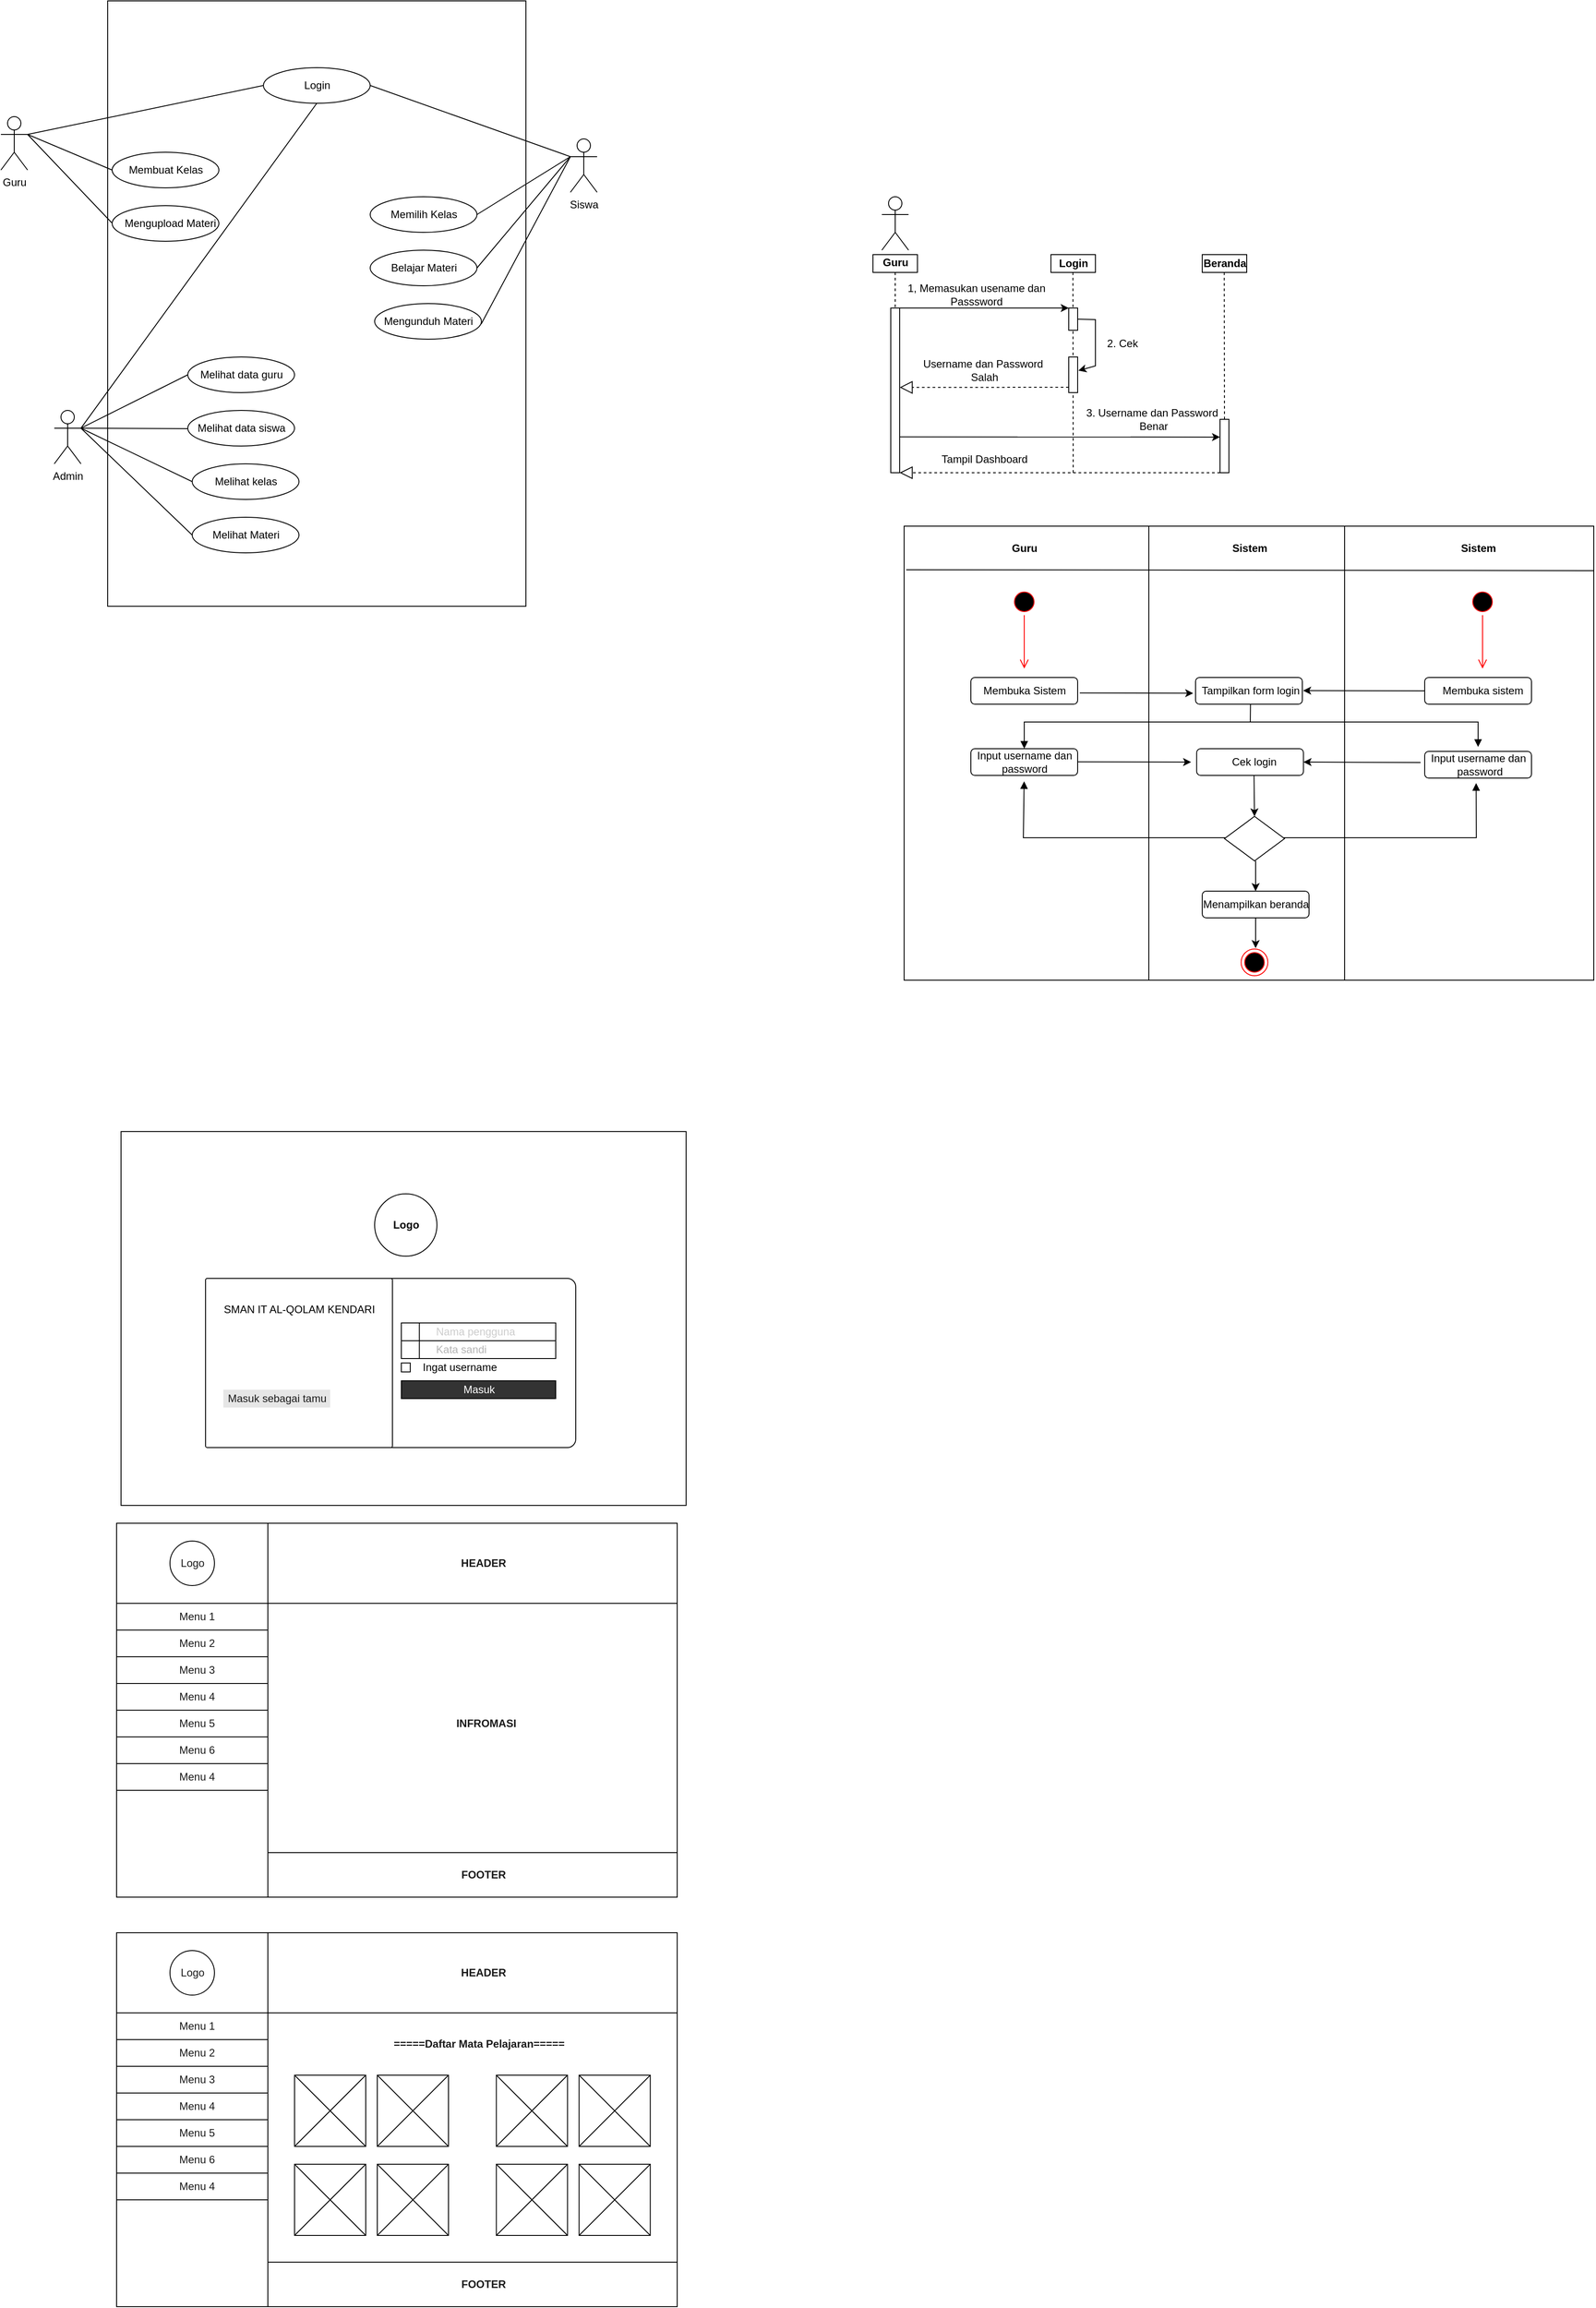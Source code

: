 <mxfile version="20.0.4" type="github">
  <diagram id="RQCkNrwS1ricLg5yq2hg" name="Page-1">
    <mxGraphModel dx="1210" dy="694" grid="1" gridSize="10" guides="1" tooltips="1" connect="1" arrows="1" fold="1" page="1" pageScale="1" pageWidth="827" pageHeight="1169" math="0" shadow="0">
      <root>
        <mxCell id="0" />
        <mxCell id="1" parent="0" />
        <mxCell id="ZOC9NtiNdPnqXjiqkdNN-46" value="" style="rounded=0;whiteSpace=wrap;html=1;" vertex="1" parent="1">
          <mxGeometry x="1090" y="355" width="50" height="20" as="geometry" />
        </mxCell>
        <mxCell id="ZOC9NtiNdPnqXjiqkdNN-1" value="Guru" style="shape=umlActor;verticalLabelPosition=bottom;verticalAlign=top;html=1;outlineConnect=0;" vertex="1" parent="1">
          <mxGeometry x="110" y="200" width="30" height="60" as="geometry" />
        </mxCell>
        <mxCell id="ZOC9NtiNdPnqXjiqkdNN-3" value="" style="rounded=0;whiteSpace=wrap;html=1;" vertex="1" parent="1">
          <mxGeometry x="230" y="70" width="470" height="680" as="geometry" />
        </mxCell>
        <mxCell id="ZOC9NtiNdPnqXjiqkdNN-5" value="" style="ellipse;whiteSpace=wrap;html=1;" vertex="1" parent="1">
          <mxGeometry x="405" y="145" width="120" height="40" as="geometry" />
        </mxCell>
        <mxCell id="ZOC9NtiNdPnqXjiqkdNN-7" value="Login" style="text;html=1;resizable=0;autosize=1;align=center;verticalAlign=middle;points=[];rounded=0;" vertex="1" parent="1">
          <mxGeometry x="440" y="150" width="50" height="30" as="geometry" />
        </mxCell>
        <mxCell id="ZOC9NtiNdPnqXjiqkdNN-8" value="" style="ellipse;whiteSpace=wrap;html=1;" vertex="1" parent="1">
          <mxGeometry x="235" y="240" width="120" height="40" as="geometry" />
        </mxCell>
        <mxCell id="ZOC9NtiNdPnqXjiqkdNN-9" value="Membuat Kelas" style="text;html=1;resizable=0;autosize=1;align=center;verticalAlign=middle;points=[];rounded=0;" vertex="1" parent="1">
          <mxGeometry x="240" y="245" width="110" height="30" as="geometry" />
        </mxCell>
        <mxCell id="ZOC9NtiNdPnqXjiqkdNN-11" value="" style="ellipse;whiteSpace=wrap;html=1;" vertex="1" parent="1">
          <mxGeometry x="235" y="300" width="120" height="40" as="geometry" />
        </mxCell>
        <mxCell id="ZOC9NtiNdPnqXjiqkdNN-10" value="Mengupload Materi" style="text;html=1;resizable=0;autosize=1;align=center;verticalAlign=middle;points=[];rounded=0;" vertex="1" parent="1">
          <mxGeometry x="235" y="305" width="130" height="30" as="geometry" />
        </mxCell>
        <mxCell id="ZOC9NtiNdPnqXjiqkdNN-12" value="" style="ellipse;whiteSpace=wrap;html=1;" vertex="1" parent="1">
          <mxGeometry x="525" y="290" width="120" height="40" as="geometry" />
        </mxCell>
        <mxCell id="ZOC9NtiNdPnqXjiqkdNN-13" value="Memilih Kelas" style="text;html=1;resizable=0;autosize=1;align=center;verticalAlign=middle;points=[];rounded=0;" vertex="1" parent="1">
          <mxGeometry x="535" y="295" width="100" height="30" as="geometry" />
        </mxCell>
        <mxCell id="ZOC9NtiNdPnqXjiqkdNN-14" value="" style="ellipse;whiteSpace=wrap;html=1;" vertex="1" parent="1">
          <mxGeometry x="525" y="350" width="120" height="40" as="geometry" />
        </mxCell>
        <mxCell id="ZOC9NtiNdPnqXjiqkdNN-15" value="Belajar Materi" style="text;html=1;resizable=0;autosize=1;align=center;verticalAlign=middle;points=[];rounded=0;" vertex="1" parent="1">
          <mxGeometry x="535" y="355" width="100" height="30" as="geometry" />
        </mxCell>
        <mxCell id="ZOC9NtiNdPnqXjiqkdNN-17" value="" style="ellipse;whiteSpace=wrap;html=1;" vertex="1" parent="1">
          <mxGeometry x="530" y="410" width="120" height="40" as="geometry" />
        </mxCell>
        <mxCell id="ZOC9NtiNdPnqXjiqkdNN-18" value="Mengunduh Materi" style="text;html=1;resizable=0;autosize=1;align=center;verticalAlign=middle;points=[];rounded=0;" vertex="1" parent="1">
          <mxGeometry x="530" y="415" width="120" height="30" as="geometry" />
        </mxCell>
        <mxCell id="ZOC9NtiNdPnqXjiqkdNN-19" value="Siswa" style="shape=umlActor;verticalLabelPosition=bottom;verticalAlign=top;html=1;outlineConnect=0;" vertex="1" parent="1">
          <mxGeometry x="750" y="225" width="30" height="60" as="geometry" />
        </mxCell>
        <mxCell id="ZOC9NtiNdPnqXjiqkdNN-20" value="Admin" style="shape=umlActor;verticalLabelPosition=bottom;verticalAlign=top;html=1;outlineConnect=0;" vertex="1" parent="1">
          <mxGeometry x="170" y="530" width="30" height="60" as="geometry" />
        </mxCell>
        <mxCell id="ZOC9NtiNdPnqXjiqkdNN-21" value="" style="ellipse;whiteSpace=wrap;html=1;" vertex="1" parent="1">
          <mxGeometry x="320" y="470" width="120" height="40" as="geometry" />
        </mxCell>
        <mxCell id="ZOC9NtiNdPnqXjiqkdNN-22" value="Melihat data guru" style="text;html=1;resizable=0;autosize=1;align=center;verticalAlign=middle;points=[];rounded=0;" vertex="1" parent="1">
          <mxGeometry x="320" y="475" width="120" height="30" as="geometry" />
        </mxCell>
        <mxCell id="ZOC9NtiNdPnqXjiqkdNN-23" value="" style="ellipse;whiteSpace=wrap;html=1;" vertex="1" parent="1">
          <mxGeometry x="320" y="530" width="120" height="40" as="geometry" />
        </mxCell>
        <mxCell id="ZOC9NtiNdPnqXjiqkdNN-24" value="Melihat data siswa" style="text;html=1;resizable=0;autosize=1;align=center;verticalAlign=middle;points=[];rounded=0;" vertex="1" parent="1">
          <mxGeometry x="320" y="535" width="120" height="30" as="geometry" />
        </mxCell>
        <mxCell id="ZOC9NtiNdPnqXjiqkdNN-25" value="" style="ellipse;whiteSpace=wrap;html=1;" vertex="1" parent="1">
          <mxGeometry x="325" y="590" width="120" height="40" as="geometry" />
        </mxCell>
        <mxCell id="ZOC9NtiNdPnqXjiqkdNN-26" value="Melihat kelas" style="text;html=1;resizable=0;autosize=1;align=center;verticalAlign=middle;points=[];rounded=0;" vertex="1" parent="1">
          <mxGeometry x="340" y="595" width="90" height="30" as="geometry" />
        </mxCell>
        <mxCell id="ZOC9NtiNdPnqXjiqkdNN-27" value="" style="ellipse;whiteSpace=wrap;html=1;" vertex="1" parent="1">
          <mxGeometry x="325" y="650" width="120" height="40" as="geometry" />
        </mxCell>
        <mxCell id="ZOC9NtiNdPnqXjiqkdNN-28" value="Melihat Materi" style="text;html=1;resizable=0;autosize=1;align=center;verticalAlign=middle;points=[];rounded=0;" vertex="1" parent="1">
          <mxGeometry x="335" y="655" width="100" height="30" as="geometry" />
        </mxCell>
        <mxCell id="ZOC9NtiNdPnqXjiqkdNN-29" value="" style="endArrow=none;html=1;rounded=0;exitX=1;exitY=0.333;exitDx=0;exitDy=0;exitPerimeter=0;entryX=0.5;entryY=1;entryDx=0;entryDy=0;" edge="1" parent="1" source="ZOC9NtiNdPnqXjiqkdNN-20" target="ZOC9NtiNdPnqXjiqkdNN-5">
          <mxGeometry width="50" height="50" relative="1" as="geometry">
            <mxPoint x="340" y="450" as="sourcePoint" />
            <mxPoint x="390" y="400" as="targetPoint" />
          </mxGeometry>
        </mxCell>
        <mxCell id="ZOC9NtiNdPnqXjiqkdNN-31" value="" style="endArrow=none;html=1;rounded=0;exitX=1;exitY=0.333;exitDx=0;exitDy=0;exitPerimeter=0;entryX=0;entryY=0.5;entryDx=0;entryDy=0;" edge="1" parent="1" source="ZOC9NtiNdPnqXjiqkdNN-1" target="ZOC9NtiNdPnqXjiqkdNN-8">
          <mxGeometry width="50" height="50" relative="1" as="geometry">
            <mxPoint x="320" y="410" as="sourcePoint" />
            <mxPoint x="370" y="360" as="targetPoint" />
          </mxGeometry>
        </mxCell>
        <mxCell id="ZOC9NtiNdPnqXjiqkdNN-32" value="" style="endArrow=none;html=1;rounded=0;entryX=-0.003;entryY=0.474;entryDx=0;entryDy=0;entryPerimeter=0;" edge="1" parent="1" target="ZOC9NtiNdPnqXjiqkdNN-10">
          <mxGeometry width="50" height="50" relative="1" as="geometry">
            <mxPoint x="140" y="220" as="sourcePoint" />
            <mxPoint x="245.0" y="270" as="targetPoint" />
          </mxGeometry>
        </mxCell>
        <mxCell id="ZOC9NtiNdPnqXjiqkdNN-33" value="" style="endArrow=none;html=1;rounded=0;entryX=0;entryY=0.5;entryDx=0;entryDy=0;" edge="1" parent="1" target="ZOC9NtiNdPnqXjiqkdNN-5">
          <mxGeometry width="50" height="50" relative="1" as="geometry">
            <mxPoint x="140" y="220" as="sourcePoint" />
            <mxPoint x="245" y="270" as="targetPoint" />
          </mxGeometry>
        </mxCell>
        <mxCell id="ZOC9NtiNdPnqXjiqkdNN-35" value="" style="endArrow=none;html=1;rounded=0;entryX=0;entryY=0.333;entryDx=0;entryDy=0;entryPerimeter=0;exitX=0.998;exitY=0.6;exitDx=0;exitDy=0;exitPerimeter=0;" edge="1" parent="1" source="ZOC9NtiNdPnqXjiqkdNN-18" target="ZOC9NtiNdPnqXjiqkdNN-19">
          <mxGeometry width="50" height="50" relative="1" as="geometry">
            <mxPoint x="390" y="380" as="sourcePoint" />
            <mxPoint x="440" y="330" as="targetPoint" />
          </mxGeometry>
        </mxCell>
        <mxCell id="ZOC9NtiNdPnqXjiqkdNN-36" value="" style="endArrow=none;html=1;rounded=0;entryX=0;entryY=0.333;entryDx=0;entryDy=0;entryPerimeter=0;exitX=1;exitY=0.5;exitDx=0;exitDy=0;" edge="1" parent="1" source="ZOC9NtiNdPnqXjiqkdNN-14" target="ZOC9NtiNdPnqXjiqkdNN-19">
          <mxGeometry width="50" height="50" relative="1" as="geometry">
            <mxPoint x="390" y="380" as="sourcePoint" />
            <mxPoint x="440" y="330" as="targetPoint" />
          </mxGeometry>
        </mxCell>
        <mxCell id="ZOC9NtiNdPnqXjiqkdNN-37" value="" style="endArrow=none;html=1;rounded=0;entryX=0;entryY=0.333;entryDx=0;entryDy=0;entryPerimeter=0;exitX=1;exitY=0.5;exitDx=0;exitDy=0;" edge="1" parent="1" source="ZOC9NtiNdPnqXjiqkdNN-12" target="ZOC9NtiNdPnqXjiqkdNN-19">
          <mxGeometry width="50" height="50" relative="1" as="geometry">
            <mxPoint x="390" y="380" as="sourcePoint" />
            <mxPoint x="440" y="330" as="targetPoint" />
          </mxGeometry>
        </mxCell>
        <mxCell id="ZOC9NtiNdPnqXjiqkdNN-38" value="" style="endArrow=none;html=1;rounded=0;exitX=1;exitY=0.333;exitDx=0;exitDy=0;exitPerimeter=0;" edge="1" parent="1" source="ZOC9NtiNdPnqXjiqkdNN-20">
          <mxGeometry width="50" height="50" relative="1" as="geometry">
            <mxPoint x="350" y="500" as="sourcePoint" />
            <mxPoint x="320" y="490" as="targetPoint" />
          </mxGeometry>
        </mxCell>
        <mxCell id="ZOC9NtiNdPnqXjiqkdNN-39" value="" style="endArrow=none;html=1;rounded=0;entryX=0.004;entryY=0.515;entryDx=0;entryDy=0;entryPerimeter=0;" edge="1" parent="1" target="ZOC9NtiNdPnqXjiqkdNN-24">
          <mxGeometry width="50" height="50" relative="1" as="geometry">
            <mxPoint x="200" y="550" as="sourcePoint" />
            <mxPoint x="330" y="500" as="targetPoint" />
          </mxGeometry>
        </mxCell>
        <mxCell id="ZOC9NtiNdPnqXjiqkdNN-40" value="" style="endArrow=none;html=1;rounded=0;entryX=0;entryY=0.5;entryDx=0;entryDy=0;" edge="1" parent="1" target="ZOC9NtiNdPnqXjiqkdNN-25">
          <mxGeometry width="50" height="50" relative="1" as="geometry">
            <mxPoint x="200" y="550" as="sourcePoint" />
            <mxPoint x="340" y="510" as="targetPoint" />
          </mxGeometry>
        </mxCell>
        <mxCell id="ZOC9NtiNdPnqXjiqkdNN-41" value="" style="endArrow=none;html=1;rounded=0;entryX=0;entryY=0.5;entryDx=0;entryDy=0;" edge="1" parent="1" target="ZOC9NtiNdPnqXjiqkdNN-27">
          <mxGeometry width="50" height="50" relative="1" as="geometry">
            <mxPoint x="200" y="550" as="sourcePoint" />
            <mxPoint x="350" y="520" as="targetPoint" />
          </mxGeometry>
        </mxCell>
        <mxCell id="ZOC9NtiNdPnqXjiqkdNN-42" value="" style="endArrow=none;html=1;rounded=0;exitX=1;exitY=0.5;exitDx=0;exitDy=0;entryX=0;entryY=0.333;entryDx=0;entryDy=0;entryPerimeter=0;" edge="1" parent="1" source="ZOC9NtiNdPnqXjiqkdNN-5" target="ZOC9NtiNdPnqXjiqkdNN-19">
          <mxGeometry width="50" height="50" relative="1" as="geometry">
            <mxPoint x="655.0" y="320" as="sourcePoint" />
            <mxPoint x="740" y="240" as="targetPoint" />
          </mxGeometry>
        </mxCell>
        <mxCell id="ZOC9NtiNdPnqXjiqkdNN-43" value="&lt;b&gt;Guru&lt;/b&gt;" style="shape=umlActor;verticalLabelPosition=bottom;verticalAlign=top;html=1;outlineConnect=0;" vertex="1" parent="1">
          <mxGeometry x="1100" y="290" width="30" height="60" as="geometry" />
        </mxCell>
        <mxCell id="ZOC9NtiNdPnqXjiqkdNN-47" value="" style="rounded=0;whiteSpace=wrap;html=1;" vertex="1" parent="1">
          <mxGeometry x="1290" y="355" width="50" height="20" as="geometry" />
        </mxCell>
        <mxCell id="ZOC9NtiNdPnqXjiqkdNN-48" value="&lt;b&gt;Login&lt;/b&gt;" style="text;html=1;resizable=0;autosize=1;align=center;verticalAlign=middle;points=[];fillColor=none;strokeColor=none;rounded=0;" vertex="1" parent="1">
          <mxGeometry x="1285" y="350" width="60" height="30" as="geometry" />
        </mxCell>
        <mxCell id="ZOC9NtiNdPnqXjiqkdNN-49" value="" style="rounded=0;whiteSpace=wrap;html=1;" vertex="1" parent="1">
          <mxGeometry x="1460" y="355" width="50" height="20" as="geometry" />
        </mxCell>
        <mxCell id="ZOC9NtiNdPnqXjiqkdNN-50" value="&lt;b&gt;Beranda&lt;/b&gt;" style="text;html=1;resizable=0;autosize=1;align=center;verticalAlign=middle;points=[];fillColor=none;strokeColor=none;rounded=0;" vertex="1" parent="1">
          <mxGeometry x="1450" y="350" width="70" height="30" as="geometry" />
        </mxCell>
        <mxCell id="ZOC9NtiNdPnqXjiqkdNN-51" value="" style="endArrow=none;dashed=1;html=1;rounded=0;entryX=0.5;entryY=1;entryDx=0;entryDy=0;" edge="1" parent="1" target="ZOC9NtiNdPnqXjiqkdNN-46">
          <mxGeometry width="50" height="50" relative="1" as="geometry">
            <mxPoint x="1115" y="420" as="sourcePoint" />
            <mxPoint x="1230" y="350" as="targetPoint" />
          </mxGeometry>
        </mxCell>
        <mxCell id="ZOC9NtiNdPnqXjiqkdNN-52" value="" style="rounded=0;whiteSpace=wrap;html=1;" vertex="1" parent="1">
          <mxGeometry x="1110" y="415" width="10" height="185" as="geometry" />
        </mxCell>
        <mxCell id="ZOC9NtiNdPnqXjiqkdNN-53" value="" style="endArrow=classic;html=1;rounded=0;exitX=1;exitY=0;exitDx=0;exitDy=0;" edge="1" parent="1" source="ZOC9NtiNdPnqXjiqkdNN-52">
          <mxGeometry width="50" height="50" relative="1" as="geometry">
            <mxPoint x="1180" y="480" as="sourcePoint" />
            <mxPoint x="1310" y="415" as="targetPoint" />
          </mxGeometry>
        </mxCell>
        <mxCell id="ZOC9NtiNdPnqXjiqkdNN-54" value="" style="endArrow=none;dashed=1;html=1;rounded=0;entryX=0.5;entryY=1;entryDx=0;entryDy=0;" edge="1" parent="1">
          <mxGeometry width="50" height="50" relative="1" as="geometry">
            <mxPoint x="1315" y="600" as="sourcePoint" />
            <mxPoint x="1314.72" y="375" as="targetPoint" />
          </mxGeometry>
        </mxCell>
        <mxCell id="ZOC9NtiNdPnqXjiqkdNN-55" value="" style="rounded=0;whiteSpace=wrap;html=1;" vertex="1" parent="1">
          <mxGeometry x="1310" y="415" width="10" height="25" as="geometry" />
        </mxCell>
        <mxCell id="ZOC9NtiNdPnqXjiqkdNN-56" value="" style="rounded=0;whiteSpace=wrap;html=1;" vertex="1" parent="1">
          <mxGeometry x="1310" y="470" width="10" height="40" as="geometry" />
        </mxCell>
        <mxCell id="ZOC9NtiNdPnqXjiqkdNN-57" value="" style="endArrow=classic;html=1;rounded=0;entryX=1.08;entryY=0.382;entryDx=0;entryDy=0;exitX=1;exitY=0.5;exitDx=0;exitDy=0;entryPerimeter=0;" edge="1" parent="1" source="ZOC9NtiNdPnqXjiqkdNN-55" target="ZOC9NtiNdPnqXjiqkdNN-56">
          <mxGeometry width="50" height="50" relative="1" as="geometry">
            <mxPoint x="1280" y="430" as="sourcePoint" />
            <mxPoint x="1320" y="425" as="targetPoint" />
            <Array as="points">
              <mxPoint x="1340" y="428" />
              <mxPoint x="1340" y="480" />
            </Array>
          </mxGeometry>
        </mxCell>
        <mxCell id="ZOC9NtiNdPnqXjiqkdNN-59" value="" style="endArrow=none;dashed=1;html=1;rounded=0;entryX=0.5;entryY=1;entryDx=0;entryDy=0;" edge="1" parent="1">
          <mxGeometry width="50" height="50" relative="1" as="geometry">
            <mxPoint x="1485" y="540" as="sourcePoint" />
            <mxPoint x="1484.73" y="375" as="targetPoint" />
          </mxGeometry>
        </mxCell>
        <mxCell id="ZOC9NtiNdPnqXjiqkdNN-60" value="" style="rounded=0;whiteSpace=wrap;html=1;" vertex="1" parent="1">
          <mxGeometry x="1480" y="540" width="10" height="60" as="geometry" />
        </mxCell>
        <mxCell id="ZOC9NtiNdPnqXjiqkdNN-61" value="" style="endArrow=classic;html=1;rounded=0;exitX=1;exitY=0;exitDx=0;exitDy=0;entryX=0;entryY=0.333;entryDx=0;entryDy=0;entryPerimeter=0;" edge="1" parent="1" target="ZOC9NtiNdPnqXjiqkdNN-60">
          <mxGeometry width="50" height="50" relative="1" as="geometry">
            <mxPoint x="1120" y="559.73" as="sourcePoint" />
            <mxPoint x="1310" y="559.73" as="targetPoint" />
          </mxGeometry>
        </mxCell>
        <mxCell id="ZOC9NtiNdPnqXjiqkdNN-62" value="" style="endArrow=block;dashed=1;endFill=0;endSize=12;html=1;rounded=0;entryX=1;entryY=1;entryDx=0;entryDy=0;exitX=0;exitY=1;exitDx=0;exitDy=0;" edge="1" parent="1" source="ZOC9NtiNdPnqXjiqkdNN-60" target="ZOC9NtiNdPnqXjiqkdNN-52">
          <mxGeometry width="160" relative="1" as="geometry">
            <mxPoint x="1220" y="500" as="sourcePoint" />
            <mxPoint x="1380" y="500" as="targetPoint" />
          </mxGeometry>
        </mxCell>
        <mxCell id="ZOC9NtiNdPnqXjiqkdNN-63" value="1, Memasukan usename dan&lt;br&gt;&lt;div style=&quot;&quot;&gt;&lt;span style=&quot;background-color: initial;&quot;&gt;Passsword&lt;/span&gt;&lt;/div&gt;" style="text;html=1;resizable=0;autosize=1;align=center;verticalAlign=middle;points=[];fillColor=none;strokeColor=none;rounded=0;" vertex="1" parent="1">
          <mxGeometry x="1116" y="380" width="180" height="40" as="geometry" />
        </mxCell>
        <mxCell id="ZOC9NtiNdPnqXjiqkdNN-64" value="2. Cek" style="text;html=1;resizable=0;autosize=1;align=center;verticalAlign=middle;points=[];fillColor=none;strokeColor=none;rounded=0;" vertex="1" parent="1">
          <mxGeometry x="1340" y="440" width="60" height="30" as="geometry" />
        </mxCell>
        <mxCell id="ZOC9NtiNdPnqXjiqkdNN-66" value="&lt;div style=&quot;text-align: left;&quot;&gt;&lt;span style=&quot;background-color: initial;&quot;&gt;3. Username dan Password&amp;nbsp;&lt;/span&gt;&lt;/div&gt;&lt;div style=&quot;&quot;&gt;&lt;span style=&quot;background-color: initial;&quot;&gt;Benar&lt;/span&gt;&lt;/div&gt;" style="text;html=1;resizable=0;autosize=1;align=center;verticalAlign=middle;points=[];fillColor=none;strokeColor=none;rounded=0;" vertex="1" parent="1">
          <mxGeometry x="1320" y="520" width="170" height="40" as="geometry" />
        </mxCell>
        <mxCell id="ZOC9NtiNdPnqXjiqkdNN-67" value="&lt;div style=&quot;text-align: left;&quot;&gt;&lt;span style=&quot;background-color: initial;&quot;&gt;Username dan Password&amp;nbsp;&lt;/span&gt;&lt;/div&gt;&lt;div style=&quot;&quot;&gt;&lt;span style=&quot;background-color: initial;&quot;&gt;Salah&lt;/span&gt;&lt;/div&gt;" style="text;html=1;resizable=0;autosize=1;align=center;verticalAlign=middle;points=[];fillColor=none;strokeColor=none;rounded=0;" vertex="1" parent="1">
          <mxGeometry x="1135" y="465" width="160" height="40" as="geometry" />
        </mxCell>
        <mxCell id="ZOC9NtiNdPnqXjiqkdNN-68" value="" style="endArrow=block;dashed=1;endFill=0;endSize=12;html=1;rounded=0;entryX=1;entryY=1;entryDx=0;entryDy=0;" edge="1" parent="1">
          <mxGeometry width="160" relative="1" as="geometry">
            <mxPoint x="1310" y="504" as="sourcePoint" />
            <mxPoint x="1120" y="504.17" as="targetPoint" />
          </mxGeometry>
        </mxCell>
        <mxCell id="ZOC9NtiNdPnqXjiqkdNN-69" value="&lt;div style=&quot;text-align: left;&quot;&gt;Tampil Dashboard&lt;/div&gt;" style="text;html=1;resizable=0;autosize=1;align=center;verticalAlign=middle;points=[];fillColor=none;strokeColor=none;rounded=0;" vertex="1" parent="1">
          <mxGeometry x="1155" y="570" width="120" height="30" as="geometry" />
        </mxCell>
        <mxCell id="ZOC9NtiNdPnqXjiqkdNN-70" value="" style="rounded=0;whiteSpace=wrap;html=1;" vertex="1" parent="1">
          <mxGeometry x="1125" y="660" width="775" height="510" as="geometry" />
        </mxCell>
        <mxCell id="ZOC9NtiNdPnqXjiqkdNN-71" value="" style="endArrow=none;html=1;rounded=0;exitX=0.003;exitY=0.096;exitDx=0;exitDy=0;exitPerimeter=0;entryX=1;entryY=0.098;entryDx=0;entryDy=0;entryPerimeter=0;" edge="1" parent="1" source="ZOC9NtiNdPnqXjiqkdNN-70" target="ZOC9NtiNdPnqXjiqkdNN-70">
          <mxGeometry width="50" height="50" relative="1" as="geometry">
            <mxPoint x="1120" y="960" as="sourcePoint" />
            <mxPoint x="1170" y="910" as="targetPoint" />
          </mxGeometry>
        </mxCell>
        <mxCell id="ZOC9NtiNdPnqXjiqkdNN-72" value="" style="endArrow=none;html=1;rounded=0;" edge="1" parent="1" target="ZOC9NtiNdPnqXjiqkdNN-70">
          <mxGeometry width="50" height="50" relative="1" as="geometry">
            <mxPoint x="1400" y="1170" as="sourcePoint" />
            <mxPoint x="1330" y="910" as="targetPoint" />
            <Array as="points">
              <mxPoint x="1400" y="660" />
            </Array>
          </mxGeometry>
        </mxCell>
        <mxCell id="ZOC9NtiNdPnqXjiqkdNN-73" value="&lt;b&gt;Guru&lt;/b&gt;" style="text;html=1;resizable=0;autosize=1;align=center;verticalAlign=middle;points=[];fillColor=none;strokeColor=none;rounded=0;" vertex="1" parent="1">
          <mxGeometry x="1235" y="670" width="50" height="30" as="geometry" />
        </mxCell>
        <mxCell id="ZOC9NtiNdPnqXjiqkdNN-74" value="&lt;b&gt;Sistem&lt;/b&gt;" style="text;html=1;resizable=0;autosize=1;align=center;verticalAlign=middle;points=[];fillColor=none;strokeColor=none;rounded=0;" vertex="1" parent="1">
          <mxGeometry x="1482.5" y="670" width="60" height="30" as="geometry" />
        </mxCell>
        <mxCell id="ZOC9NtiNdPnqXjiqkdNN-75" value="&lt;b&gt;Sistem&lt;/b&gt;" style="text;html=1;resizable=0;autosize=1;align=center;verticalAlign=middle;points=[];fillColor=none;strokeColor=none;rounded=0;" vertex="1" parent="1">
          <mxGeometry x="1740" y="670" width="60" height="30" as="geometry" />
        </mxCell>
        <mxCell id="ZOC9NtiNdPnqXjiqkdNN-76" value="" style="endArrow=none;html=1;rounded=0;" edge="1" parent="1">
          <mxGeometry width="50" height="50" relative="1" as="geometry">
            <mxPoint x="1620" y="1170" as="sourcePoint" />
            <mxPoint x="1620" y="660" as="targetPoint" />
            <Array as="points">
              <mxPoint x="1620" y="660" />
            </Array>
          </mxGeometry>
        </mxCell>
        <mxCell id="ZOC9NtiNdPnqXjiqkdNN-80" value="" style="ellipse;html=1;shape=startState;fillColor=#000000;strokeColor=#ff0000;" vertex="1" parent="1">
          <mxGeometry x="1245" y="730" width="30" height="30" as="geometry" />
        </mxCell>
        <mxCell id="ZOC9NtiNdPnqXjiqkdNN-81" value="" style="edgeStyle=orthogonalEdgeStyle;html=1;verticalAlign=bottom;endArrow=open;endSize=8;strokeColor=#ff0000;rounded=0;" edge="1" source="ZOC9NtiNdPnqXjiqkdNN-80" parent="1">
          <mxGeometry relative="1" as="geometry">
            <mxPoint x="1260" y="820" as="targetPoint" />
          </mxGeometry>
        </mxCell>
        <mxCell id="ZOC9NtiNdPnqXjiqkdNN-84" value="" style="rounded=1;whiteSpace=wrap;html=1;" vertex="1" parent="1">
          <mxGeometry x="1200" y="830" width="120" height="30" as="geometry" />
        </mxCell>
        <mxCell id="ZOC9NtiNdPnqXjiqkdNN-85" value="Membuka Sistem" style="text;html=1;resizable=0;autosize=1;align=center;verticalAlign=middle;points=[];fillColor=none;strokeColor=none;rounded=0;" vertex="1" parent="1">
          <mxGeometry x="1200" y="830" width="120" height="30" as="geometry" />
        </mxCell>
        <mxCell id="ZOC9NtiNdPnqXjiqkdNN-90" value="" style="rounded=1;whiteSpace=wrap;html=1;" vertex="1" parent="1">
          <mxGeometry x="1200" y="910" width="120" height="30" as="geometry" />
        </mxCell>
        <mxCell id="ZOC9NtiNdPnqXjiqkdNN-88" value="Input username dan&lt;br&gt;password" style="text;html=1;resizable=0;autosize=1;align=center;verticalAlign=middle;points=[];fillColor=none;strokeColor=none;rounded=0;" vertex="1" parent="1">
          <mxGeometry x="1195" y="905" width="130" height="40" as="geometry" />
        </mxCell>
        <mxCell id="ZOC9NtiNdPnqXjiqkdNN-93" value="" style="rounded=1;whiteSpace=wrap;html=1;" vertex="1" parent="1">
          <mxGeometry x="1452.5" y="830" width="120" height="30" as="geometry" />
        </mxCell>
        <mxCell id="ZOC9NtiNdPnqXjiqkdNN-94" value="" style="rounded=1;whiteSpace=wrap;html=1;" vertex="1" parent="1">
          <mxGeometry x="1453.75" y="910" width="120" height="30" as="geometry" />
        </mxCell>
        <mxCell id="ZOC9NtiNdPnqXjiqkdNN-95" value="" style="rounded=1;whiteSpace=wrap;html=1;" vertex="1" parent="1">
          <mxGeometry x="1710" y="830" width="120" height="30" as="geometry" />
        </mxCell>
        <mxCell id="ZOC9NtiNdPnqXjiqkdNN-96" value="" style="rounded=1;whiteSpace=wrap;html=1;" vertex="1" parent="1">
          <mxGeometry x="1710" y="913" width="120" height="30" as="geometry" />
        </mxCell>
        <mxCell id="ZOC9NtiNdPnqXjiqkdNN-97" value="" style="rounded=1;whiteSpace=wrap;html=1;" vertex="1" parent="1">
          <mxGeometry x="1460" y="1070" width="120" height="30" as="geometry" />
        </mxCell>
        <mxCell id="ZOC9NtiNdPnqXjiqkdNN-99" value="Tampilkan form login" style="text;html=1;resizable=0;autosize=1;align=center;verticalAlign=middle;points=[];fillColor=none;strokeColor=none;rounded=0;" vertex="1" parent="1">
          <mxGeometry x="1448.75" y="830" width="130" height="30" as="geometry" />
        </mxCell>
        <mxCell id="ZOC9NtiNdPnqXjiqkdNN-100" value="Cek login" style="text;html=1;resizable=0;autosize=1;align=center;verticalAlign=middle;points=[];fillColor=none;strokeColor=none;rounded=0;" vertex="1" parent="1">
          <mxGeometry x="1482.5" y="910" width="70" height="30" as="geometry" />
        </mxCell>
        <mxCell id="ZOC9NtiNdPnqXjiqkdNN-101" value="Membuka sistem" style="text;html=1;resizable=0;autosize=1;align=center;verticalAlign=middle;points=[];fillColor=none;strokeColor=none;rounded=0;" vertex="1" parent="1">
          <mxGeometry x="1720" y="830" width="110" height="30" as="geometry" />
        </mxCell>
        <mxCell id="ZOC9NtiNdPnqXjiqkdNN-102" value="Input username dan&lt;br&gt;&amp;nbsp;password" style="text;html=1;resizable=0;autosize=1;align=center;verticalAlign=middle;points=[];fillColor=none;strokeColor=none;rounded=0;" vertex="1" parent="1">
          <mxGeometry x="1705" y="908" width="130" height="40" as="geometry" />
        </mxCell>
        <mxCell id="ZOC9NtiNdPnqXjiqkdNN-103" value="Menampilkan beranda" style="text;html=1;resizable=0;autosize=1;align=center;verticalAlign=middle;points=[];fillColor=none;strokeColor=none;rounded=0;" vertex="1" parent="1">
          <mxGeometry x="1450" y="1070" width="140" height="30" as="geometry" />
        </mxCell>
        <mxCell id="ZOC9NtiNdPnqXjiqkdNN-105" value="" style="endArrow=classic;html=1;rounded=0;exitX=1.02;exitY=0.58;exitDx=0;exitDy=0;exitPerimeter=0;entryX=0.009;entryY=0.59;entryDx=0;entryDy=0;entryPerimeter=0;" edge="1" parent="1" source="ZOC9NtiNdPnqXjiqkdNN-85" target="ZOC9NtiNdPnqXjiqkdNN-99">
          <mxGeometry width="50" height="50" relative="1" as="geometry">
            <mxPoint x="1402.5" y="890" as="sourcePoint" />
            <mxPoint x="1452.5" y="840" as="targetPoint" />
          </mxGeometry>
        </mxCell>
        <mxCell id="ZOC9NtiNdPnqXjiqkdNN-106" value="" style="endArrow=classic;html=1;rounded=0;exitX=1.02;exitY=0.58;exitDx=0;exitDy=0;exitPerimeter=0;entryX=0.009;entryY=0.59;entryDx=0;entryDy=0;entryPerimeter=0;" edge="1" parent="1">
          <mxGeometry width="50" height="50" relative="1" as="geometry">
            <mxPoint x="1320" y="924.73" as="sourcePoint" />
            <mxPoint x="1447.52" y="925.03" as="targetPoint" />
          </mxGeometry>
        </mxCell>
        <mxCell id="ZOC9NtiNdPnqXjiqkdNN-107" value="" style="endArrow=classic;html=1;rounded=0;exitX=0.003;exitY=0.436;exitDx=0;exitDy=0;exitPerimeter=0;entryX=1;entryY=0.5;entryDx=0;entryDy=0;" edge="1" parent="1" source="ZOC9NtiNdPnqXjiqkdNN-102" target="ZOC9NtiNdPnqXjiqkdNN-94">
          <mxGeometry width="50" height="50" relative="1" as="geometry">
            <mxPoint x="1592.48" y="924.73" as="sourcePoint" />
            <mxPoint x="1720" y="925.03" as="targetPoint" />
          </mxGeometry>
        </mxCell>
        <mxCell id="ZOC9NtiNdPnqXjiqkdNN-108" value="" style="endArrow=classic;html=1;rounded=0;exitX=0;exitY=0.5;exitDx=0;exitDy=0;entryX=1;entryY=0.5;entryDx=0;entryDy=0;" edge="1" parent="1" source="ZOC9NtiNdPnqXjiqkdNN-95">
          <mxGeometry width="50" height="50" relative="1" as="geometry">
            <mxPoint x="1705.0" y="845.2" as="sourcePoint" />
            <mxPoint x="1573.36" y="844.76" as="targetPoint" />
          </mxGeometry>
        </mxCell>
        <mxCell id="ZOC9NtiNdPnqXjiqkdNN-109" value="" style="ellipse;html=1;shape=startState;fillColor=#000000;strokeColor=#ff0000;" vertex="1" parent="1">
          <mxGeometry x="1760" y="730" width="30" height="30" as="geometry" />
        </mxCell>
        <mxCell id="ZOC9NtiNdPnqXjiqkdNN-110" value="" style="edgeStyle=orthogonalEdgeStyle;html=1;verticalAlign=bottom;endArrow=open;endSize=8;strokeColor=#ff0000;rounded=0;" edge="1" parent="1" source="ZOC9NtiNdPnqXjiqkdNN-109">
          <mxGeometry relative="1" as="geometry">
            <mxPoint x="1775" y="820" as="targetPoint" />
          </mxGeometry>
        </mxCell>
        <mxCell id="ZOC9NtiNdPnqXjiqkdNN-111" value="" style="endArrow=block;startArrow=block;endFill=1;startFill=1;html=1;rounded=0;" edge="1" parent="1" target="ZOC9NtiNdPnqXjiqkdNN-102">
          <mxGeometry width="160" relative="1" as="geometry">
            <mxPoint x="1260" y="910" as="sourcePoint" />
            <mxPoint x="1420" y="910" as="targetPoint" />
            <Array as="points">
              <mxPoint x="1260" y="880" />
              <mxPoint x="1770" y="880" />
            </Array>
          </mxGeometry>
        </mxCell>
        <mxCell id="ZOC9NtiNdPnqXjiqkdNN-112" value="" style="endArrow=block;startArrow=block;endFill=1;startFill=1;html=1;rounded=0;exitX=0.499;exitY=1.04;exitDx=0;exitDy=0;exitPerimeter=0;entryX=0.483;entryY=1.015;entryDx=0;entryDy=0;entryPerimeter=0;" edge="1" parent="1" source="ZOC9NtiNdPnqXjiqkdNN-88" target="ZOC9NtiNdPnqXjiqkdNN-102">
          <mxGeometry width="160" relative="1" as="geometry">
            <mxPoint x="1258.75" y="1000" as="sourcePoint" />
            <mxPoint x="1768.75" y="998" as="targetPoint" />
            <Array as="points">
              <mxPoint x="1259" y="1010" />
              <mxPoint x="1768" y="1010" />
            </Array>
          </mxGeometry>
        </mxCell>
        <mxCell id="ZOC9NtiNdPnqXjiqkdNN-98" value="" style="strokeWidth=1;html=1;shape=mxgraph.flowchart.decision;whiteSpace=wrap;strokeColor=default;" vertex="1" parent="1">
          <mxGeometry x="1485" y="986" width="67.5" height="50" as="geometry" />
        </mxCell>
        <mxCell id="ZOC9NtiNdPnqXjiqkdNN-116" value="" style="ellipse;html=1;shape=endState;fillColor=#000000;strokeColor=#ff0000;" vertex="1" parent="1">
          <mxGeometry x="1503.75" y="1135" width="30" height="30" as="geometry" />
        </mxCell>
        <mxCell id="ZOC9NtiNdPnqXjiqkdNN-117" value="" style="endArrow=none;html=1;rounded=0;entryX=0.496;entryY=0.999;entryDx=0;entryDy=0;entryPerimeter=0;" edge="1" parent="1">
          <mxGeometry width="50" height="50" relative="1" as="geometry">
            <mxPoint x="1514" y="880" as="sourcePoint" />
            <mxPoint x="1514.23" y="859.97" as="targetPoint" />
          </mxGeometry>
        </mxCell>
        <mxCell id="ZOC9NtiNdPnqXjiqkdNN-118" value="" style="endArrow=classic;html=1;rounded=0;entryX=0.5;entryY=0;entryDx=0;entryDy=0;entryPerimeter=0;exitX=0.51;exitY=0.987;exitDx=0;exitDy=0;exitPerimeter=0;" edge="1" parent="1" source="ZOC9NtiNdPnqXjiqkdNN-100" target="ZOC9NtiNdPnqXjiqkdNN-98">
          <mxGeometry width="50" height="50" relative="1" as="geometry">
            <mxPoint x="1370" y="920" as="sourcePoint" />
            <mxPoint x="1420" y="870" as="targetPoint" />
          </mxGeometry>
        </mxCell>
        <mxCell id="ZOC9NtiNdPnqXjiqkdNN-119" value="" style="endArrow=classic;html=1;rounded=0;" edge="1" parent="1">
          <mxGeometry width="50" height="50" relative="1" as="geometry">
            <mxPoint x="1520" y="1036" as="sourcePoint" />
            <mxPoint x="1520" y="1070" as="targetPoint" />
          </mxGeometry>
        </mxCell>
        <mxCell id="ZOC9NtiNdPnqXjiqkdNN-120" value="" style="endArrow=classic;html=1;rounded=0;" edge="1" parent="1">
          <mxGeometry width="50" height="50" relative="1" as="geometry">
            <mxPoint x="1520.0" y="1100" as="sourcePoint" />
            <mxPoint x="1520.0" y="1134" as="targetPoint" />
          </mxGeometry>
        </mxCell>
        <mxCell id="ZOC9NtiNdPnqXjiqkdNN-121" value="" style="rounded=0;whiteSpace=wrap;html=1;strokeColor=default;strokeWidth=1;" vertex="1" parent="1">
          <mxGeometry x="245" y="1340" width="635" height="420" as="geometry" />
        </mxCell>
        <mxCell id="ZOC9NtiNdPnqXjiqkdNN-122" value="" style="ellipse;whiteSpace=wrap;html=1;aspect=fixed;strokeColor=default;strokeWidth=1;" vertex="1" parent="1">
          <mxGeometry x="530" y="1410" width="70" height="70" as="geometry" />
        </mxCell>
        <mxCell id="ZOC9NtiNdPnqXjiqkdNN-123" value="&lt;b&gt;Logo&lt;/b&gt;" style="text;html=1;resizable=0;autosize=1;align=center;verticalAlign=middle;points=[];fillColor=none;strokeColor=none;rounded=0;" vertex="1" parent="1">
          <mxGeometry x="540" y="1430" width="50" height="30" as="geometry" />
        </mxCell>
        <mxCell id="ZOC9NtiNdPnqXjiqkdNN-124" value="" style="rounded=1;whiteSpace=wrap;html=1;strokeColor=default;strokeWidth=1;arcSize=5;" vertex="1" parent="1">
          <mxGeometry x="390" y="1505" width="366" height="190" as="geometry" />
        </mxCell>
        <mxCell id="ZOC9NtiNdPnqXjiqkdNN-125" value="" style="rounded=0;whiteSpace=wrap;html=1;strokeColor=default;strokeWidth=1;" vertex="1" parent="1">
          <mxGeometry x="560" y="1555" width="173.5" height="20" as="geometry" />
        </mxCell>
        <mxCell id="ZOC9NtiNdPnqXjiqkdNN-126" value="" style="rounded=0;whiteSpace=wrap;html=1;strokeColor=default;strokeWidth=1;" vertex="1" parent="1">
          <mxGeometry x="560" y="1575" width="173.5" height="20" as="geometry" />
        </mxCell>
        <mxCell id="ZOC9NtiNdPnqXjiqkdNN-127" value="" style="rounded=0;whiteSpace=wrap;html=1;strokeColor=default;strokeWidth=1;fillColor=#333333;" vertex="1" parent="1">
          <mxGeometry x="560" y="1620" width="173.5" height="20" as="geometry" />
        </mxCell>
        <mxCell id="ZOC9NtiNdPnqXjiqkdNN-128" value="&lt;font color=&quot;#cccccc&quot;&gt;Nama pengguna&lt;/font&gt;" style="text;html=1;resizable=0;autosize=1;align=center;verticalAlign=middle;points=[];fillColor=none;strokeColor=none;rounded=0;" vertex="1" parent="1">
          <mxGeometry x="587.75" y="1550" width="110" height="30" as="geometry" />
        </mxCell>
        <mxCell id="ZOC9NtiNdPnqXjiqkdNN-130" value="" style="rounded=0;whiteSpace=wrap;html=1;strokeColor=default;strokeWidth=1;" vertex="1" parent="1">
          <mxGeometry x="560" y="1555" width="20.25" height="20" as="geometry" />
        </mxCell>
        <mxCell id="ZOC9NtiNdPnqXjiqkdNN-131" value="" style="rounded=0;whiteSpace=wrap;html=1;strokeColor=default;strokeWidth=1;" vertex="1" parent="1">
          <mxGeometry x="560" y="1575" width="20.25" height="20" as="geometry" />
        </mxCell>
        <mxCell id="ZOC9NtiNdPnqXjiqkdNN-132" value="&lt;font color=&quot;#b3b3b3&quot;&gt;Kata sandi&lt;/font&gt;" style="text;html=1;resizable=0;autosize=1;align=center;verticalAlign=middle;points=[];fillColor=none;strokeColor=none;rounded=0;" vertex="1" parent="1">
          <mxGeometry x="586.75" y="1570" width="80" height="30" as="geometry" />
        </mxCell>
        <mxCell id="ZOC9NtiNdPnqXjiqkdNN-133" value="" style="rounded=1;whiteSpace=wrap;html=1;strokeColor=default;strokeWidth=1;arcSize=1;" vertex="1" parent="1">
          <mxGeometry x="340" y="1505" width="210" height="190" as="geometry" />
        </mxCell>
        <mxCell id="ZOC9NtiNdPnqXjiqkdNN-134" value="&lt;font color=&quot;#ffffff&quot;&gt;Masuk&lt;/font&gt;" style="text;html=1;resizable=0;autosize=1;align=center;verticalAlign=middle;points=[];fillColor=none;strokeColor=none;rounded=0;" vertex="1" parent="1">
          <mxGeometry x="616.75" y="1615" width="60" height="30" as="geometry" />
        </mxCell>
        <mxCell id="ZOC9NtiNdPnqXjiqkdNN-135" value="" style="rounded=0;whiteSpace=wrap;html=1;strokeColor=default;strokeWidth=1;" vertex="1" parent="1">
          <mxGeometry x="560" y="1600" width="10" height="10" as="geometry" />
        </mxCell>
        <mxCell id="ZOC9NtiNdPnqXjiqkdNN-136" value="Ingat username&lt;span style=&quot;white-space: pre;&quot;&gt;	&lt;/span&gt;" style="text;html=1;resizable=0;autosize=1;align=center;verticalAlign=middle;points=[];fillColor=none;strokeColor=none;rounded=0;" vertex="1" parent="1">
          <mxGeometry x="561.75" y="1590" width="130" height="30" as="geometry" />
        </mxCell>
        <mxCell id="ZOC9NtiNdPnqXjiqkdNN-137" value="SMAN IT AL-QOLAM KENDARI" style="text;html=1;resizable=0;autosize=1;align=center;verticalAlign=middle;points=[];fillColor=none;strokeColor=none;rounded=0;" vertex="1" parent="1">
          <mxGeometry x="350" y="1525" width="190" height="30" as="geometry" />
        </mxCell>
        <mxCell id="ZOC9NtiNdPnqXjiqkdNN-141" value="" style="rounded=0;whiteSpace=wrap;html=1;strokeColor=none;strokeWidth=1;fillColor=#E6E6E6;" vertex="1" parent="1">
          <mxGeometry x="360" y="1630" width="120" height="20" as="geometry" />
        </mxCell>
        <mxCell id="ZOC9NtiNdPnqXjiqkdNN-142" value="&lt;font color=&quot;#1a1a1a&quot;&gt;Masuk sebagai tamu&lt;/font&gt;" style="text;html=1;resizable=0;autosize=1;align=center;verticalAlign=middle;points=[];fillColor=none;strokeColor=none;rounded=0;" vertex="1" parent="1">
          <mxGeometry x="355" y="1625" width="130" height="30" as="geometry" />
        </mxCell>
        <mxCell id="ZOC9NtiNdPnqXjiqkdNN-144" value="" style="rounded=0;whiteSpace=wrap;html=1;strokeColor=default;strokeWidth=1;" vertex="1" parent="1">
          <mxGeometry x="240" y="1780" width="630" height="420" as="geometry" />
        </mxCell>
        <mxCell id="ZOC9NtiNdPnqXjiqkdNN-145" value="" style="rounded=0;whiteSpace=wrap;html=1;strokeColor=default;strokeWidth=1;" vertex="1" parent="1">
          <mxGeometry x="240" y="1780" width="170" height="420" as="geometry" />
        </mxCell>
        <mxCell id="ZOC9NtiNdPnqXjiqkdNN-146" value="" style="rounded=0;whiteSpace=wrap;html=1;fontColor=#1A1A1A;strokeColor=default;strokeWidth=1;fillColor=none;" vertex="1" parent="1">
          <mxGeometry x="240" y="1870" width="170" height="30" as="geometry" />
        </mxCell>
        <mxCell id="ZOC9NtiNdPnqXjiqkdNN-150" value="" style="rounded=0;whiteSpace=wrap;html=1;fontColor=#1A1A1A;strokeColor=default;strokeWidth=1;fillColor=none;" vertex="1" parent="1">
          <mxGeometry x="240" y="1900" width="170" height="30" as="geometry" />
        </mxCell>
        <mxCell id="ZOC9NtiNdPnqXjiqkdNN-151" value="" style="rounded=0;whiteSpace=wrap;html=1;fontColor=#1A1A1A;strokeColor=default;strokeWidth=1;fillColor=none;" vertex="1" parent="1">
          <mxGeometry x="240" y="1930" width="170" height="30" as="geometry" />
        </mxCell>
        <mxCell id="ZOC9NtiNdPnqXjiqkdNN-152" value="" style="rounded=0;whiteSpace=wrap;html=1;fontColor=#1A1A1A;strokeColor=default;strokeWidth=1;fillColor=none;" vertex="1" parent="1">
          <mxGeometry x="240" y="1960" width="170" height="30" as="geometry" />
        </mxCell>
        <mxCell id="ZOC9NtiNdPnqXjiqkdNN-153" value="" style="rounded=0;whiteSpace=wrap;html=1;fontColor=#1A1A1A;strokeColor=default;strokeWidth=1;fillColor=none;" vertex="1" parent="1">
          <mxGeometry x="240" y="1990" width="170" height="30" as="geometry" />
        </mxCell>
        <mxCell id="ZOC9NtiNdPnqXjiqkdNN-154" value="" style="rounded=0;whiteSpace=wrap;html=1;fontColor=#1A1A1A;strokeColor=default;strokeWidth=1;fillColor=none;" vertex="1" parent="1">
          <mxGeometry x="240" y="2020" width="170" height="30" as="geometry" />
        </mxCell>
        <mxCell id="ZOC9NtiNdPnqXjiqkdNN-155" value="" style="rounded=0;whiteSpace=wrap;html=1;fontColor=#1A1A1A;strokeColor=default;strokeWidth=1;fillColor=none;" vertex="1" parent="1">
          <mxGeometry x="240" y="2050" width="170" height="30" as="geometry" />
        </mxCell>
        <mxCell id="ZOC9NtiNdPnqXjiqkdNN-157" value="Menu 1" style="text;html=1;resizable=0;autosize=1;align=center;verticalAlign=middle;points=[];fillColor=none;strokeColor=none;rounded=0;fontColor=#1A1A1A;" vertex="1" parent="1">
          <mxGeometry x="300" y="1870" width="60" height="30" as="geometry" />
        </mxCell>
        <mxCell id="ZOC9NtiNdPnqXjiqkdNN-158" value="Menu 2" style="text;html=1;resizable=0;autosize=1;align=center;verticalAlign=middle;points=[];fillColor=none;strokeColor=none;rounded=0;fontColor=#1A1A1A;" vertex="1" parent="1">
          <mxGeometry x="300" y="1900" width="60" height="30" as="geometry" />
        </mxCell>
        <mxCell id="ZOC9NtiNdPnqXjiqkdNN-159" value="Menu 3" style="text;html=1;resizable=0;autosize=1;align=center;verticalAlign=middle;points=[];fillColor=none;strokeColor=none;rounded=0;fontColor=#1A1A1A;" vertex="1" parent="1">
          <mxGeometry x="300" y="1930" width="60" height="30" as="geometry" />
        </mxCell>
        <mxCell id="ZOC9NtiNdPnqXjiqkdNN-160" value="Menu 4" style="text;html=1;resizable=0;autosize=1;align=center;verticalAlign=middle;points=[];fillColor=none;strokeColor=none;rounded=0;fontColor=#1A1A1A;" vertex="1" parent="1">
          <mxGeometry x="300" y="1960" width="60" height="30" as="geometry" />
        </mxCell>
        <mxCell id="ZOC9NtiNdPnqXjiqkdNN-161" value="Menu 5" style="text;html=1;resizable=0;autosize=1;align=center;verticalAlign=middle;points=[];fillColor=none;strokeColor=none;rounded=0;fontColor=#1A1A1A;" vertex="1" parent="1">
          <mxGeometry x="300" y="1990" width="60" height="30" as="geometry" />
        </mxCell>
        <mxCell id="ZOC9NtiNdPnqXjiqkdNN-162" value="Menu 6" style="text;html=1;resizable=0;autosize=1;align=center;verticalAlign=middle;points=[];fillColor=none;strokeColor=none;rounded=0;fontColor=#1A1A1A;" vertex="1" parent="1">
          <mxGeometry x="300" y="2020" width="60" height="30" as="geometry" />
        </mxCell>
        <mxCell id="ZOC9NtiNdPnqXjiqkdNN-163" value="Menu 4" style="text;html=1;resizable=0;autosize=1;align=center;verticalAlign=middle;points=[];fillColor=none;strokeColor=none;rounded=0;fontColor=#1A1A1A;" vertex="1" parent="1">
          <mxGeometry x="300" y="2050" width="60" height="30" as="geometry" />
        </mxCell>
        <mxCell id="ZOC9NtiNdPnqXjiqkdNN-164" value="" style="ellipse;whiteSpace=wrap;html=1;aspect=fixed;fontColor=#1A1A1A;strokeColor=default;strokeWidth=1;fillColor=none;" vertex="1" parent="1">
          <mxGeometry x="300" y="1800" width="50" height="50" as="geometry" />
        </mxCell>
        <mxCell id="ZOC9NtiNdPnqXjiqkdNN-165" value="Logo" style="text;html=1;resizable=0;autosize=1;align=center;verticalAlign=middle;points=[];fillColor=none;strokeColor=none;rounded=0;fontColor=#1A1A1A;" vertex="1" parent="1">
          <mxGeometry x="300" y="1810" width="50" height="30" as="geometry" />
        </mxCell>
        <mxCell id="ZOC9NtiNdPnqXjiqkdNN-166" value="" style="rounded=0;whiteSpace=wrap;html=1;strokeColor=default;strokeWidth=1;" vertex="1" parent="1">
          <mxGeometry x="410" y="1780" width="460" height="90" as="geometry" />
        </mxCell>
        <mxCell id="ZOC9NtiNdPnqXjiqkdNN-167" value="&lt;b&gt;HEADER&lt;/b&gt;" style="text;html=1;resizable=0;autosize=1;align=center;verticalAlign=middle;points=[];fillColor=none;strokeColor=none;rounded=0;fontColor=#1A1A1A;" vertex="1" parent="1">
          <mxGeometry x="616.75" y="1810" width="70" height="30" as="geometry" />
        </mxCell>
        <mxCell id="ZOC9NtiNdPnqXjiqkdNN-168" value="" style="rounded=0;whiteSpace=wrap;html=1;strokeColor=default;strokeWidth=1;" vertex="1" parent="1">
          <mxGeometry x="410" y="2150" width="460" height="50" as="geometry" />
        </mxCell>
        <mxCell id="ZOC9NtiNdPnqXjiqkdNN-169" value="&lt;b&gt;FOOTER&lt;/b&gt;" style="text;html=1;resizable=0;autosize=1;align=center;verticalAlign=middle;points=[];fillColor=none;strokeColor=none;rounded=0;fontColor=#1A1A1A;" vertex="1" parent="1">
          <mxGeometry x="616.75" y="2160" width="70" height="30" as="geometry" />
        </mxCell>
        <mxCell id="ZOC9NtiNdPnqXjiqkdNN-170" value="&lt;b&gt;INFROMASI&lt;/b&gt;" style="text;html=1;resizable=0;autosize=1;align=center;verticalAlign=middle;points=[];fillColor=none;strokeColor=none;rounded=0;fontColor=#1A1A1A;" vertex="1" parent="1">
          <mxGeometry x="610" y="1990" width="90" height="30" as="geometry" />
        </mxCell>
        <mxCell id="ZOC9NtiNdPnqXjiqkdNN-171" value="" style="rounded=0;whiteSpace=wrap;html=1;strokeColor=default;strokeWidth=1;" vertex="1" parent="1">
          <mxGeometry x="240" y="2240" width="630" height="420" as="geometry" />
        </mxCell>
        <mxCell id="ZOC9NtiNdPnqXjiqkdNN-172" value="" style="rounded=0;whiteSpace=wrap;html=1;strokeColor=default;strokeWidth=1;" vertex="1" parent="1">
          <mxGeometry x="240" y="2240" width="170" height="420" as="geometry" />
        </mxCell>
        <mxCell id="ZOC9NtiNdPnqXjiqkdNN-173" value="" style="rounded=0;whiteSpace=wrap;html=1;fontColor=#1A1A1A;strokeColor=default;strokeWidth=1;fillColor=none;" vertex="1" parent="1">
          <mxGeometry x="240" y="2330" width="170" height="30" as="geometry" />
        </mxCell>
        <mxCell id="ZOC9NtiNdPnqXjiqkdNN-174" value="" style="rounded=0;whiteSpace=wrap;html=1;fontColor=#1A1A1A;strokeColor=default;strokeWidth=1;fillColor=none;" vertex="1" parent="1">
          <mxGeometry x="240" y="2360" width="170" height="30" as="geometry" />
        </mxCell>
        <mxCell id="ZOC9NtiNdPnqXjiqkdNN-175" value="" style="rounded=0;whiteSpace=wrap;html=1;fontColor=#1A1A1A;strokeColor=default;strokeWidth=1;fillColor=none;" vertex="1" parent="1">
          <mxGeometry x="240" y="2390" width="170" height="30" as="geometry" />
        </mxCell>
        <mxCell id="ZOC9NtiNdPnqXjiqkdNN-176" value="" style="rounded=0;whiteSpace=wrap;html=1;fontColor=#1A1A1A;strokeColor=default;strokeWidth=1;fillColor=none;" vertex="1" parent="1">
          <mxGeometry x="240" y="2420" width="170" height="30" as="geometry" />
        </mxCell>
        <mxCell id="ZOC9NtiNdPnqXjiqkdNN-177" value="" style="rounded=0;whiteSpace=wrap;html=1;fontColor=#1A1A1A;strokeColor=default;strokeWidth=1;fillColor=none;" vertex="1" parent="1">
          <mxGeometry x="240" y="2450" width="170" height="30" as="geometry" />
        </mxCell>
        <mxCell id="ZOC9NtiNdPnqXjiqkdNN-178" value="" style="rounded=0;whiteSpace=wrap;html=1;fontColor=#1A1A1A;strokeColor=default;strokeWidth=1;fillColor=none;" vertex="1" parent="1">
          <mxGeometry x="240" y="2480" width="170" height="30" as="geometry" />
        </mxCell>
        <mxCell id="ZOC9NtiNdPnqXjiqkdNN-179" value="" style="rounded=0;whiteSpace=wrap;html=1;fontColor=#1A1A1A;strokeColor=default;strokeWidth=1;fillColor=none;" vertex="1" parent="1">
          <mxGeometry x="240" y="2510" width="170" height="30" as="geometry" />
        </mxCell>
        <mxCell id="ZOC9NtiNdPnqXjiqkdNN-180" value="Menu 1" style="text;html=1;resizable=0;autosize=1;align=center;verticalAlign=middle;points=[];fillColor=none;strokeColor=none;rounded=0;fontColor=#1A1A1A;" vertex="1" parent="1">
          <mxGeometry x="300" y="2330" width="60" height="30" as="geometry" />
        </mxCell>
        <mxCell id="ZOC9NtiNdPnqXjiqkdNN-181" value="Menu 2" style="text;html=1;resizable=0;autosize=1;align=center;verticalAlign=middle;points=[];fillColor=none;strokeColor=none;rounded=0;fontColor=#1A1A1A;" vertex="1" parent="1">
          <mxGeometry x="300" y="2360" width="60" height="30" as="geometry" />
        </mxCell>
        <mxCell id="ZOC9NtiNdPnqXjiqkdNN-182" value="Menu 3" style="text;html=1;resizable=0;autosize=1;align=center;verticalAlign=middle;points=[];fillColor=none;strokeColor=none;rounded=0;fontColor=#1A1A1A;" vertex="1" parent="1">
          <mxGeometry x="300" y="2390" width="60" height="30" as="geometry" />
        </mxCell>
        <mxCell id="ZOC9NtiNdPnqXjiqkdNN-183" value="Menu 4" style="text;html=1;resizable=0;autosize=1;align=center;verticalAlign=middle;points=[];fillColor=none;strokeColor=none;rounded=0;fontColor=#1A1A1A;" vertex="1" parent="1">
          <mxGeometry x="300" y="2420" width="60" height="30" as="geometry" />
        </mxCell>
        <mxCell id="ZOC9NtiNdPnqXjiqkdNN-184" value="Menu 5" style="text;html=1;resizable=0;autosize=1;align=center;verticalAlign=middle;points=[];fillColor=none;strokeColor=none;rounded=0;fontColor=#1A1A1A;" vertex="1" parent="1">
          <mxGeometry x="300" y="2450" width="60" height="30" as="geometry" />
        </mxCell>
        <mxCell id="ZOC9NtiNdPnqXjiqkdNN-185" value="Menu 6" style="text;html=1;resizable=0;autosize=1;align=center;verticalAlign=middle;points=[];fillColor=none;strokeColor=none;rounded=0;fontColor=#1A1A1A;" vertex="1" parent="1">
          <mxGeometry x="300" y="2480" width="60" height="30" as="geometry" />
        </mxCell>
        <mxCell id="ZOC9NtiNdPnqXjiqkdNN-186" value="Menu 4" style="text;html=1;resizable=0;autosize=1;align=center;verticalAlign=middle;points=[];fillColor=none;strokeColor=none;rounded=0;fontColor=#1A1A1A;" vertex="1" parent="1">
          <mxGeometry x="300" y="2510" width="60" height="30" as="geometry" />
        </mxCell>
        <mxCell id="ZOC9NtiNdPnqXjiqkdNN-187" value="" style="ellipse;whiteSpace=wrap;html=1;aspect=fixed;fontColor=#1A1A1A;strokeColor=default;strokeWidth=1;fillColor=none;" vertex="1" parent="1">
          <mxGeometry x="300" y="2260" width="50" height="50" as="geometry" />
        </mxCell>
        <mxCell id="ZOC9NtiNdPnqXjiqkdNN-188" value="Logo" style="text;html=1;resizable=0;autosize=1;align=center;verticalAlign=middle;points=[];fillColor=none;strokeColor=none;rounded=0;fontColor=#1A1A1A;" vertex="1" parent="1">
          <mxGeometry x="300" y="2270" width="50" height="30" as="geometry" />
        </mxCell>
        <mxCell id="ZOC9NtiNdPnqXjiqkdNN-189" value="" style="rounded=0;whiteSpace=wrap;html=1;strokeColor=default;strokeWidth=1;" vertex="1" parent="1">
          <mxGeometry x="410" y="2240" width="460" height="90" as="geometry" />
        </mxCell>
        <mxCell id="ZOC9NtiNdPnqXjiqkdNN-190" value="&lt;b&gt;HEADER&lt;/b&gt;" style="text;html=1;resizable=0;autosize=1;align=center;verticalAlign=middle;points=[];fillColor=none;strokeColor=none;rounded=0;fontColor=#1A1A1A;" vertex="1" parent="1">
          <mxGeometry x="616.75" y="2270" width="70" height="30" as="geometry" />
        </mxCell>
        <mxCell id="ZOC9NtiNdPnqXjiqkdNN-191" value="" style="rounded=0;whiteSpace=wrap;html=1;strokeColor=default;strokeWidth=1;" vertex="1" parent="1">
          <mxGeometry x="410" y="2610" width="460" height="50" as="geometry" />
        </mxCell>
        <mxCell id="ZOC9NtiNdPnqXjiqkdNN-192" value="&lt;b&gt;FOOTER&lt;/b&gt;" style="text;html=1;resizable=0;autosize=1;align=center;verticalAlign=middle;points=[];fillColor=none;strokeColor=none;rounded=0;fontColor=#1A1A1A;" vertex="1" parent="1">
          <mxGeometry x="616.75" y="2620" width="70" height="30" as="geometry" />
        </mxCell>
        <mxCell id="ZOC9NtiNdPnqXjiqkdNN-193" value="&lt;b&gt;=====Daftar Mata Pelajaran=====&lt;/b&gt;" style="text;html=1;resizable=0;autosize=1;align=center;verticalAlign=middle;points=[];fillColor=none;strokeColor=none;rounded=0;fontColor=#1A1A1A;" vertex="1" parent="1">
          <mxGeometry x="536.75" y="2350" width="220" height="30" as="geometry" />
        </mxCell>
        <mxCell id="ZOC9NtiNdPnqXjiqkdNN-194" value="" style="whiteSpace=wrap;html=1;aspect=fixed;fontColor=#1A1A1A;strokeColor=default;strokeWidth=1;fillColor=none;" vertex="1" parent="1">
          <mxGeometry x="440" y="2400" width="80" height="80" as="geometry" />
        </mxCell>
        <mxCell id="ZOC9NtiNdPnqXjiqkdNN-195" value="" style="whiteSpace=wrap;html=1;aspect=fixed;fontColor=#1A1A1A;strokeColor=default;strokeWidth=1;fillColor=none;" vertex="1" parent="1">
          <mxGeometry x="533" y="2400" width="80" height="80" as="geometry" />
        </mxCell>
        <mxCell id="ZOC9NtiNdPnqXjiqkdNN-196" value="" style="whiteSpace=wrap;html=1;aspect=fixed;fontColor=#1A1A1A;strokeColor=default;strokeWidth=1;fillColor=none;" vertex="1" parent="1">
          <mxGeometry x="440" y="2500" width="80" height="80" as="geometry" />
        </mxCell>
        <mxCell id="ZOC9NtiNdPnqXjiqkdNN-197" value="" style="whiteSpace=wrap;html=1;aspect=fixed;fontColor=#1A1A1A;strokeColor=default;strokeWidth=1;fillColor=none;" vertex="1" parent="1">
          <mxGeometry x="533" y="2500" width="80" height="80" as="geometry" />
        </mxCell>
        <mxCell id="ZOC9NtiNdPnqXjiqkdNN-198" value="" style="whiteSpace=wrap;html=1;aspect=fixed;fontColor=#1A1A1A;strokeColor=default;strokeWidth=1;fillColor=none;" vertex="1" parent="1">
          <mxGeometry x="666.75" y="2400" width="80" height="80" as="geometry" />
        </mxCell>
        <mxCell id="ZOC9NtiNdPnqXjiqkdNN-199" value="" style="whiteSpace=wrap;html=1;aspect=fixed;fontColor=#1A1A1A;strokeColor=default;strokeWidth=1;fillColor=none;" vertex="1" parent="1">
          <mxGeometry x="759.75" y="2400" width="80" height="80" as="geometry" />
        </mxCell>
        <mxCell id="ZOC9NtiNdPnqXjiqkdNN-200" value="" style="whiteSpace=wrap;html=1;aspect=fixed;fontColor=#1A1A1A;strokeColor=default;strokeWidth=1;fillColor=none;" vertex="1" parent="1">
          <mxGeometry x="666.75" y="2500" width="80" height="80" as="geometry" />
        </mxCell>
        <mxCell id="ZOC9NtiNdPnqXjiqkdNN-201" value="" style="whiteSpace=wrap;html=1;aspect=fixed;fontColor=#1A1A1A;strokeColor=default;strokeWidth=1;fillColor=none;" vertex="1" parent="1">
          <mxGeometry x="759.75" y="2500" width="80" height="80" as="geometry" />
        </mxCell>
        <mxCell id="ZOC9NtiNdPnqXjiqkdNN-202" value="" style="endArrow=none;html=1;rounded=0;fontColor=#1A1A1A;entryX=1;entryY=0;entryDx=0;entryDy=0;exitX=0;exitY=1;exitDx=0;exitDy=0;" edge="1" parent="1" source="ZOC9NtiNdPnqXjiqkdNN-194" target="ZOC9NtiNdPnqXjiqkdNN-194">
          <mxGeometry width="50" height="50" relative="1" as="geometry">
            <mxPoint x="450" y="2470" as="sourcePoint" />
            <mxPoint x="500" y="2420" as="targetPoint" />
          </mxGeometry>
        </mxCell>
        <mxCell id="ZOC9NtiNdPnqXjiqkdNN-203" value="" style="endArrow=none;html=1;rounded=0;fontColor=#1A1A1A;entryX=1;entryY=1;entryDx=0;entryDy=0;exitX=0;exitY=0;exitDx=0;exitDy=0;" edge="1" parent="1" source="ZOC9NtiNdPnqXjiqkdNN-194" target="ZOC9NtiNdPnqXjiqkdNN-194">
          <mxGeometry width="50" height="50" relative="1" as="geometry">
            <mxPoint x="450.0" y="2490" as="sourcePoint" />
            <mxPoint x="530.0" y="2410" as="targetPoint" />
          </mxGeometry>
        </mxCell>
        <mxCell id="ZOC9NtiNdPnqXjiqkdNN-204" value="" style="endArrow=none;html=1;rounded=0;fontColor=#1A1A1A;entryX=1;entryY=0;entryDx=0;entryDy=0;exitX=0;exitY=1;exitDx=0;exitDy=0;" edge="1" parent="1">
          <mxGeometry width="50" height="50" relative="1" as="geometry">
            <mxPoint x="533" y="2480" as="sourcePoint" />
            <mxPoint x="613" y="2400" as="targetPoint" />
          </mxGeometry>
        </mxCell>
        <mxCell id="ZOC9NtiNdPnqXjiqkdNN-205" value="" style="endArrow=none;html=1;rounded=0;fontColor=#1A1A1A;entryX=1;entryY=1;entryDx=0;entryDy=0;exitX=0;exitY=0;exitDx=0;exitDy=0;" edge="1" parent="1">
          <mxGeometry width="50" height="50" relative="1" as="geometry">
            <mxPoint x="533" y="2400" as="sourcePoint" />
            <mxPoint x="613" y="2480" as="targetPoint" />
          </mxGeometry>
        </mxCell>
        <mxCell id="ZOC9NtiNdPnqXjiqkdNN-206" value="" style="endArrow=none;html=1;rounded=0;fontColor=#1A1A1A;entryX=1;entryY=0;entryDx=0;entryDy=0;exitX=0;exitY=1;exitDx=0;exitDy=0;" edge="1" parent="1">
          <mxGeometry width="50" height="50" relative="1" as="geometry">
            <mxPoint x="440" y="2580" as="sourcePoint" />
            <mxPoint x="520" y="2500" as="targetPoint" />
          </mxGeometry>
        </mxCell>
        <mxCell id="ZOC9NtiNdPnqXjiqkdNN-207" value="" style="endArrow=none;html=1;rounded=0;fontColor=#1A1A1A;entryX=1;entryY=1;entryDx=0;entryDy=0;exitX=0;exitY=0;exitDx=0;exitDy=0;" edge="1" parent="1">
          <mxGeometry width="50" height="50" relative="1" as="geometry">
            <mxPoint x="440" y="2500" as="sourcePoint" />
            <mxPoint x="520" y="2580" as="targetPoint" />
          </mxGeometry>
        </mxCell>
        <mxCell id="ZOC9NtiNdPnqXjiqkdNN-208" value="" style="endArrow=none;html=1;rounded=0;fontColor=#1A1A1A;entryX=1;entryY=0;entryDx=0;entryDy=0;exitX=0;exitY=1;exitDx=0;exitDy=0;" edge="1" parent="1">
          <mxGeometry width="50" height="50" relative="1" as="geometry">
            <mxPoint x="533" y="2580" as="sourcePoint" />
            <mxPoint x="613" y="2500" as="targetPoint" />
          </mxGeometry>
        </mxCell>
        <mxCell id="ZOC9NtiNdPnqXjiqkdNN-209" value="" style="endArrow=none;html=1;rounded=0;fontColor=#1A1A1A;entryX=1;entryY=1;entryDx=0;entryDy=0;exitX=0;exitY=0;exitDx=0;exitDy=0;" edge="1" parent="1">
          <mxGeometry width="50" height="50" relative="1" as="geometry">
            <mxPoint x="533" y="2500" as="sourcePoint" />
            <mxPoint x="613" y="2580" as="targetPoint" />
          </mxGeometry>
        </mxCell>
        <mxCell id="ZOC9NtiNdPnqXjiqkdNN-210" value="" style="endArrow=none;html=1;rounded=0;fontColor=#1A1A1A;entryX=1;entryY=0;entryDx=0;entryDy=0;exitX=0;exitY=1;exitDx=0;exitDy=0;" edge="1" parent="1">
          <mxGeometry width="50" height="50" relative="1" as="geometry">
            <mxPoint x="666.75" y="2480" as="sourcePoint" />
            <mxPoint x="746.75" y="2400" as="targetPoint" />
          </mxGeometry>
        </mxCell>
        <mxCell id="ZOC9NtiNdPnqXjiqkdNN-211" value="" style="endArrow=none;html=1;rounded=0;fontColor=#1A1A1A;entryX=1;entryY=1;entryDx=0;entryDy=0;exitX=0;exitY=0;exitDx=0;exitDy=0;" edge="1" parent="1">
          <mxGeometry width="50" height="50" relative="1" as="geometry">
            <mxPoint x="666.75" y="2400" as="sourcePoint" />
            <mxPoint x="746.75" y="2480" as="targetPoint" />
          </mxGeometry>
        </mxCell>
        <mxCell id="ZOC9NtiNdPnqXjiqkdNN-212" value="" style="endArrow=none;html=1;rounded=0;fontColor=#1A1A1A;entryX=1;entryY=0;entryDx=0;entryDy=0;exitX=0;exitY=1;exitDx=0;exitDy=0;" edge="1" parent="1">
          <mxGeometry width="50" height="50" relative="1" as="geometry">
            <mxPoint x="759.75" y="2480" as="sourcePoint" />
            <mxPoint x="839.75" y="2400" as="targetPoint" />
          </mxGeometry>
        </mxCell>
        <mxCell id="ZOC9NtiNdPnqXjiqkdNN-213" value="" style="endArrow=none;html=1;rounded=0;fontColor=#1A1A1A;entryX=1;entryY=1;entryDx=0;entryDy=0;exitX=0;exitY=0;exitDx=0;exitDy=0;" edge="1" parent="1">
          <mxGeometry width="50" height="50" relative="1" as="geometry">
            <mxPoint x="759.75" y="2400" as="sourcePoint" />
            <mxPoint x="839.75" y="2480" as="targetPoint" />
          </mxGeometry>
        </mxCell>
        <mxCell id="ZOC9NtiNdPnqXjiqkdNN-214" value="" style="endArrow=none;html=1;rounded=0;fontColor=#1A1A1A;entryX=1;entryY=0;entryDx=0;entryDy=0;exitX=0;exitY=1;exitDx=0;exitDy=0;" edge="1" parent="1">
          <mxGeometry width="50" height="50" relative="1" as="geometry">
            <mxPoint x="666.75" y="2580" as="sourcePoint" />
            <mxPoint x="746.75" y="2500" as="targetPoint" />
          </mxGeometry>
        </mxCell>
        <mxCell id="ZOC9NtiNdPnqXjiqkdNN-215" value="" style="endArrow=none;html=1;rounded=0;fontColor=#1A1A1A;entryX=1;entryY=1;entryDx=0;entryDy=0;exitX=0;exitY=0;exitDx=0;exitDy=0;" edge="1" parent="1">
          <mxGeometry width="50" height="50" relative="1" as="geometry">
            <mxPoint x="666.75" y="2500" as="sourcePoint" />
            <mxPoint x="746.75" y="2580" as="targetPoint" />
          </mxGeometry>
        </mxCell>
        <mxCell id="ZOC9NtiNdPnqXjiqkdNN-220" value="" style="endArrow=none;html=1;rounded=0;fontColor=#1A1A1A;entryX=1;entryY=0;entryDx=0;entryDy=0;exitX=0;exitY=1;exitDx=0;exitDy=0;" edge="1" parent="1">
          <mxGeometry width="50" height="50" relative="1" as="geometry">
            <mxPoint x="759.75" y="2580" as="sourcePoint" />
            <mxPoint x="839.75" y="2500" as="targetPoint" />
          </mxGeometry>
        </mxCell>
        <mxCell id="ZOC9NtiNdPnqXjiqkdNN-221" value="" style="endArrow=none;html=1;rounded=0;fontColor=#1A1A1A;entryX=1;entryY=1;entryDx=0;entryDy=0;exitX=0;exitY=0;exitDx=0;exitDy=0;" edge="1" parent="1">
          <mxGeometry width="50" height="50" relative="1" as="geometry">
            <mxPoint x="759.75" y="2500" as="sourcePoint" />
            <mxPoint x="839.75" y="2580" as="targetPoint" />
          </mxGeometry>
        </mxCell>
      </root>
    </mxGraphModel>
  </diagram>
</mxfile>

